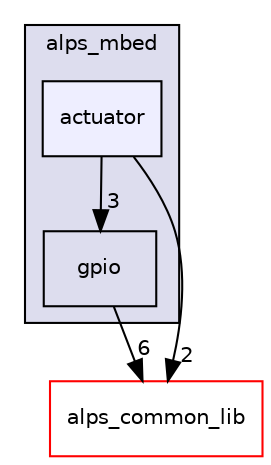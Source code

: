 digraph "alps_mbed_lib/include/alps_mbed/actuator" {
  compound=true
  node [ fontsize="10", fontname="Helvetica"];
  edge [ labelfontsize="10", labelfontname="Helvetica"];
  subgraph clusterdir_c813e285ae311a0f099f263ae937976d {
    graph [ bgcolor="#ddddee", pencolor="black", label="alps_mbed" fontname="Helvetica", fontsize="10", URL="dir_c813e285ae311a0f099f263ae937976d.html"]
  dir_cfc86feb12eb97e7fc67660f2e3b546b [shape=box label="gpio" URL="dir_cfc86feb12eb97e7fc67660f2e3b546b.html"];
  dir_2b96044426943e6eb49b990d92e542f4 [shape=box, label="actuator", style="filled", fillcolor="#eeeeff", pencolor="black", URL="dir_2b96044426943e6eb49b990d92e542f4.html"];
  }
  dir_fcd1ba41f8679fcc7bf76d667eaa0e17 [shape=box label="alps_common_lib" fillcolor="white" style="filled" color="red" URL="dir_fcd1ba41f8679fcc7bf76d667eaa0e17.html"];
  dir_2b96044426943e6eb49b990d92e542f4->dir_cfc86feb12eb97e7fc67660f2e3b546b [headlabel="3", labeldistance=1.5 headhref="dir_000007_000029.html"];
  dir_2b96044426943e6eb49b990d92e542f4->dir_fcd1ba41f8679fcc7bf76d667eaa0e17 [headlabel="2", labeldistance=1.5 headhref="dir_000007_000000.html"];
  dir_cfc86feb12eb97e7fc67660f2e3b546b->dir_fcd1ba41f8679fcc7bf76d667eaa0e17 [headlabel="6", labeldistance=1.5 headhref="dir_000029_000000.html"];
}
